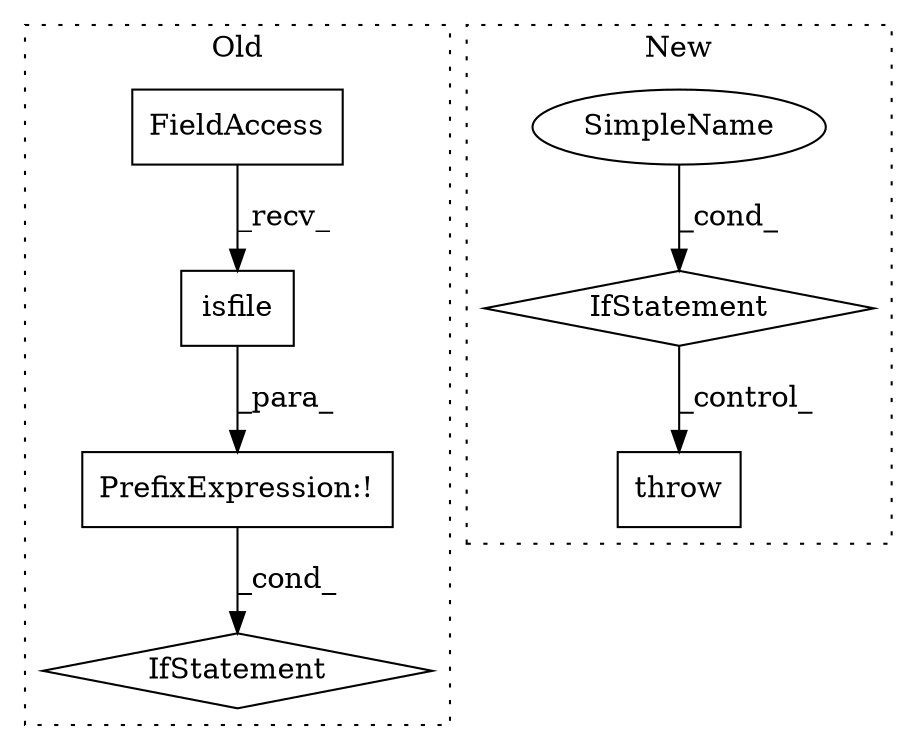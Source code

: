 digraph G {
subgraph cluster0 {
1 [label="isfile" a="32" s="3065,3079" l="7,1" shape="box"];
3 [label="FieldAccess" a="22" s="3057" l="7" shape="box"];
5 [label="PrefixExpression:!" a="38" s="3056" l="1" shape="box"];
7 [label="IfStatement" a="25" s="3052,3080" l="4,2" shape="diamond"];
label = "Old";
style="dotted";
}
subgraph cluster1 {
2 [label="throw" a="53" s="3111" l="6" shape="box"];
4 [label="IfStatement" a="25" s="3089,3101" l="4,2" shape="diamond"];
6 [label="SimpleName" a="42" s="3093" l="8" shape="ellipse"];
label = "New";
style="dotted";
}
1 -> 5 [label="_para_"];
3 -> 1 [label="_recv_"];
4 -> 2 [label="_control_"];
5 -> 7 [label="_cond_"];
6 -> 4 [label="_cond_"];
}
